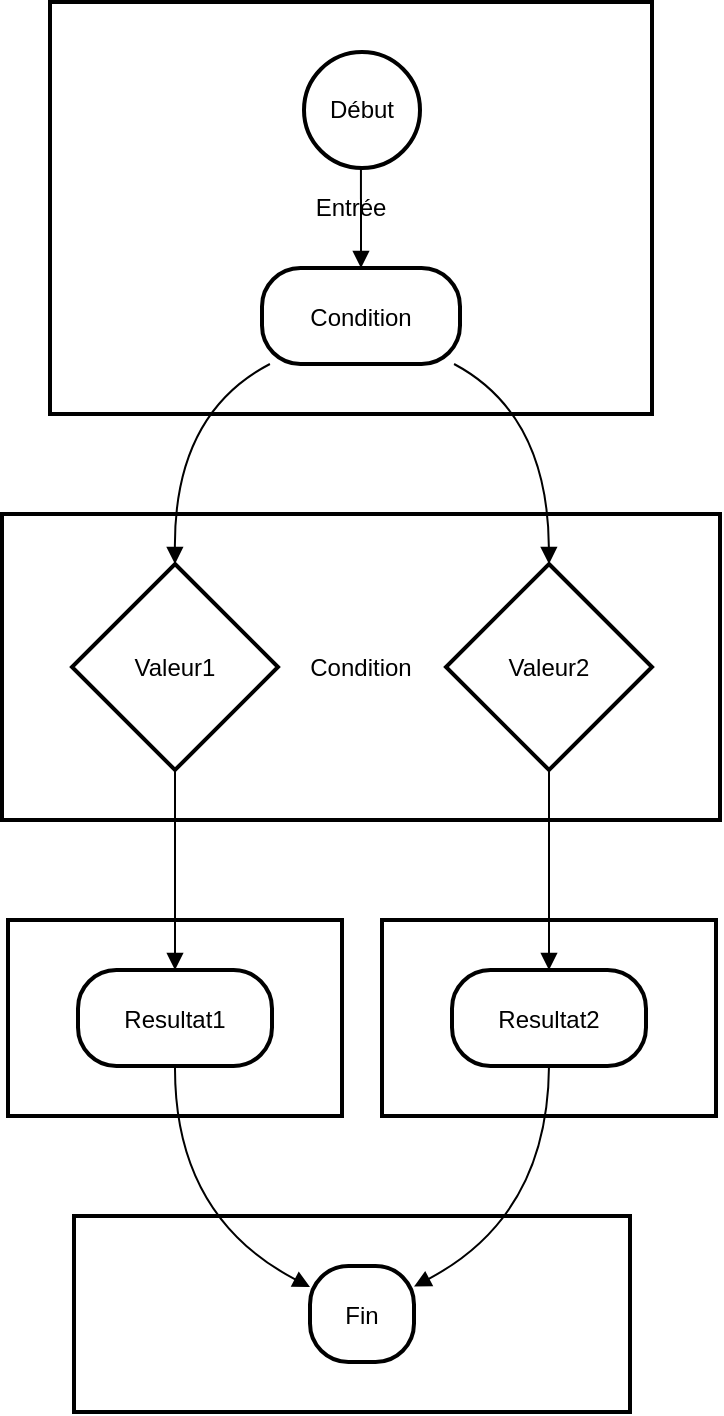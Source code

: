 <mxfile version="24.9.3">
  <diagram name="Page-1" id="8DfDTJPME7hWj9S83FCF">
    <mxGraphModel>
      <root>
        <mxCell id="0" />
        <mxCell id="1" parent="0" />
        <mxCell id="2" value="Résultat" style="whiteSpace=wrap;strokeWidth=2;" vertex="1" parent="1">
          <mxGeometry x="44" y="615" width="278" height="98" as="geometry" />
        </mxCell>
        <mxCell id="3" value="Valeur2" style="whiteSpace=wrap;strokeWidth=2;" vertex="1" parent="1">
          <mxGeometry x="198" y="467" width="167" height="98" as="geometry" />
        </mxCell>
        <mxCell id="4" value="Valeur1" style="whiteSpace=wrap;strokeWidth=2;" vertex="1" parent="1">
          <mxGeometry x="11" y="467" width="167" height="98" as="geometry" />
        </mxCell>
        <mxCell id="5" value="Condition" style="whiteSpace=wrap;strokeWidth=2;" vertex="1" parent="1">
          <mxGeometry x="8" y="264" width="359" height="153" as="geometry" />
        </mxCell>
        <mxCell id="6" value="Entrée" style="whiteSpace=wrap;strokeWidth=2;" vertex="1" parent="1">
          <mxGeometry x="32" y="8" width="301" height="206" as="geometry" />
        </mxCell>
        <mxCell id="7" value="Début" style="ellipse;aspect=fixed;strokeWidth=2;whiteSpace=wrap;" vertex="1" parent="1">
          <mxGeometry x="159" y="33" width="58" height="58" as="geometry" />
        </mxCell>
        <mxCell id="8" value="Condition" style="rounded=1;arcSize=40;strokeWidth=2" vertex="1" parent="1">
          <mxGeometry x="138" y="141" width="99" height="48" as="geometry" />
        </mxCell>
        <mxCell id="9" value="Valeur1" style="rhombus;strokeWidth=2;whiteSpace=wrap;" vertex="1" parent="1">
          <mxGeometry x="43" y="289" width="103" height="103" as="geometry" />
        </mxCell>
        <mxCell id="10" value="Valeur2" style="rhombus;strokeWidth=2;whiteSpace=wrap;" vertex="1" parent="1">
          <mxGeometry x="230" y="289" width="103" height="103" as="geometry" />
        </mxCell>
        <mxCell id="11" value="Resultat1" style="rounded=1;arcSize=40;strokeWidth=2" vertex="1" parent="1">
          <mxGeometry x="46" y="492" width="97" height="48" as="geometry" />
        </mxCell>
        <mxCell id="12" value="Resultat2" style="rounded=1;arcSize=40;strokeWidth=2" vertex="1" parent="1">
          <mxGeometry x="233" y="492" width="97" height="48" as="geometry" />
        </mxCell>
        <mxCell id="13" value="Fin" style="rounded=1;arcSize=40;strokeWidth=2" vertex="1" parent="1">
          <mxGeometry x="162" y="640" width="52" height="48" as="geometry" />
        </mxCell>
        <mxCell id="14" value="" style="curved=1;startArrow=none;endArrow=block;exitX=0.49;exitY=0.99;entryX=0.5;entryY=-0.01;" edge="1" parent="1" source="7" target="8">
          <mxGeometry relative="1" as="geometry">
            <Array as="points" />
          </mxGeometry>
        </mxCell>
        <mxCell id="15" value="" style="curved=1;startArrow=none;endArrow=block;exitX=0.04;exitY=1;entryX=0.5;entryY=0;" edge="1" parent="1" source="8" target="9">
          <mxGeometry relative="1" as="geometry">
            <Array as="points">
              <mxPoint x="94" y="214" />
            </Array>
          </mxGeometry>
        </mxCell>
        <mxCell id="16" value="" style="curved=1;startArrow=none;endArrow=block;exitX=0.97;exitY=1;entryX=0.5;entryY=0;" edge="1" parent="1" source="8" target="10">
          <mxGeometry relative="1" as="geometry">
            <Array as="points">
              <mxPoint x="281" y="214" />
            </Array>
          </mxGeometry>
        </mxCell>
        <mxCell id="17" value="" style="curved=1;startArrow=none;endArrow=block;exitX=0.5;exitY=1;entryX=0.5;entryY=-0.01;" edge="1" parent="1" source="9" target="11">
          <mxGeometry relative="1" as="geometry">
            <Array as="points" />
          </mxGeometry>
        </mxCell>
        <mxCell id="18" value="" style="curved=1;startArrow=none;endArrow=block;exitX=0.5;exitY=1;entryX=0.5;entryY=-0.01;" edge="1" parent="1" source="10" target="12">
          <mxGeometry relative="1" as="geometry">
            <Array as="points" />
          </mxGeometry>
        </mxCell>
        <mxCell id="19" value="" style="curved=1;startArrow=none;endArrow=block;exitX=0.5;exitY=1;entryX=0;entryY=0.22;" edge="1" parent="1" source="11" target="13">
          <mxGeometry relative="1" as="geometry">
            <Array as="points">
              <mxPoint x="94" y="615" />
            </Array>
          </mxGeometry>
        </mxCell>
        <mxCell id="20" value="" style="curved=1;startArrow=none;endArrow=block;exitX=0.5;exitY=1;entryX=0.99;entryY=0.22;" edge="1" parent="1" source="12" target="13">
          <mxGeometry relative="1" as="geometry">
            <Array as="points">
              <mxPoint x="281" y="615" />
            </Array>
          </mxGeometry>
        </mxCell>
      </root>
    </mxGraphModel>
  </diagram>
</mxfile>
